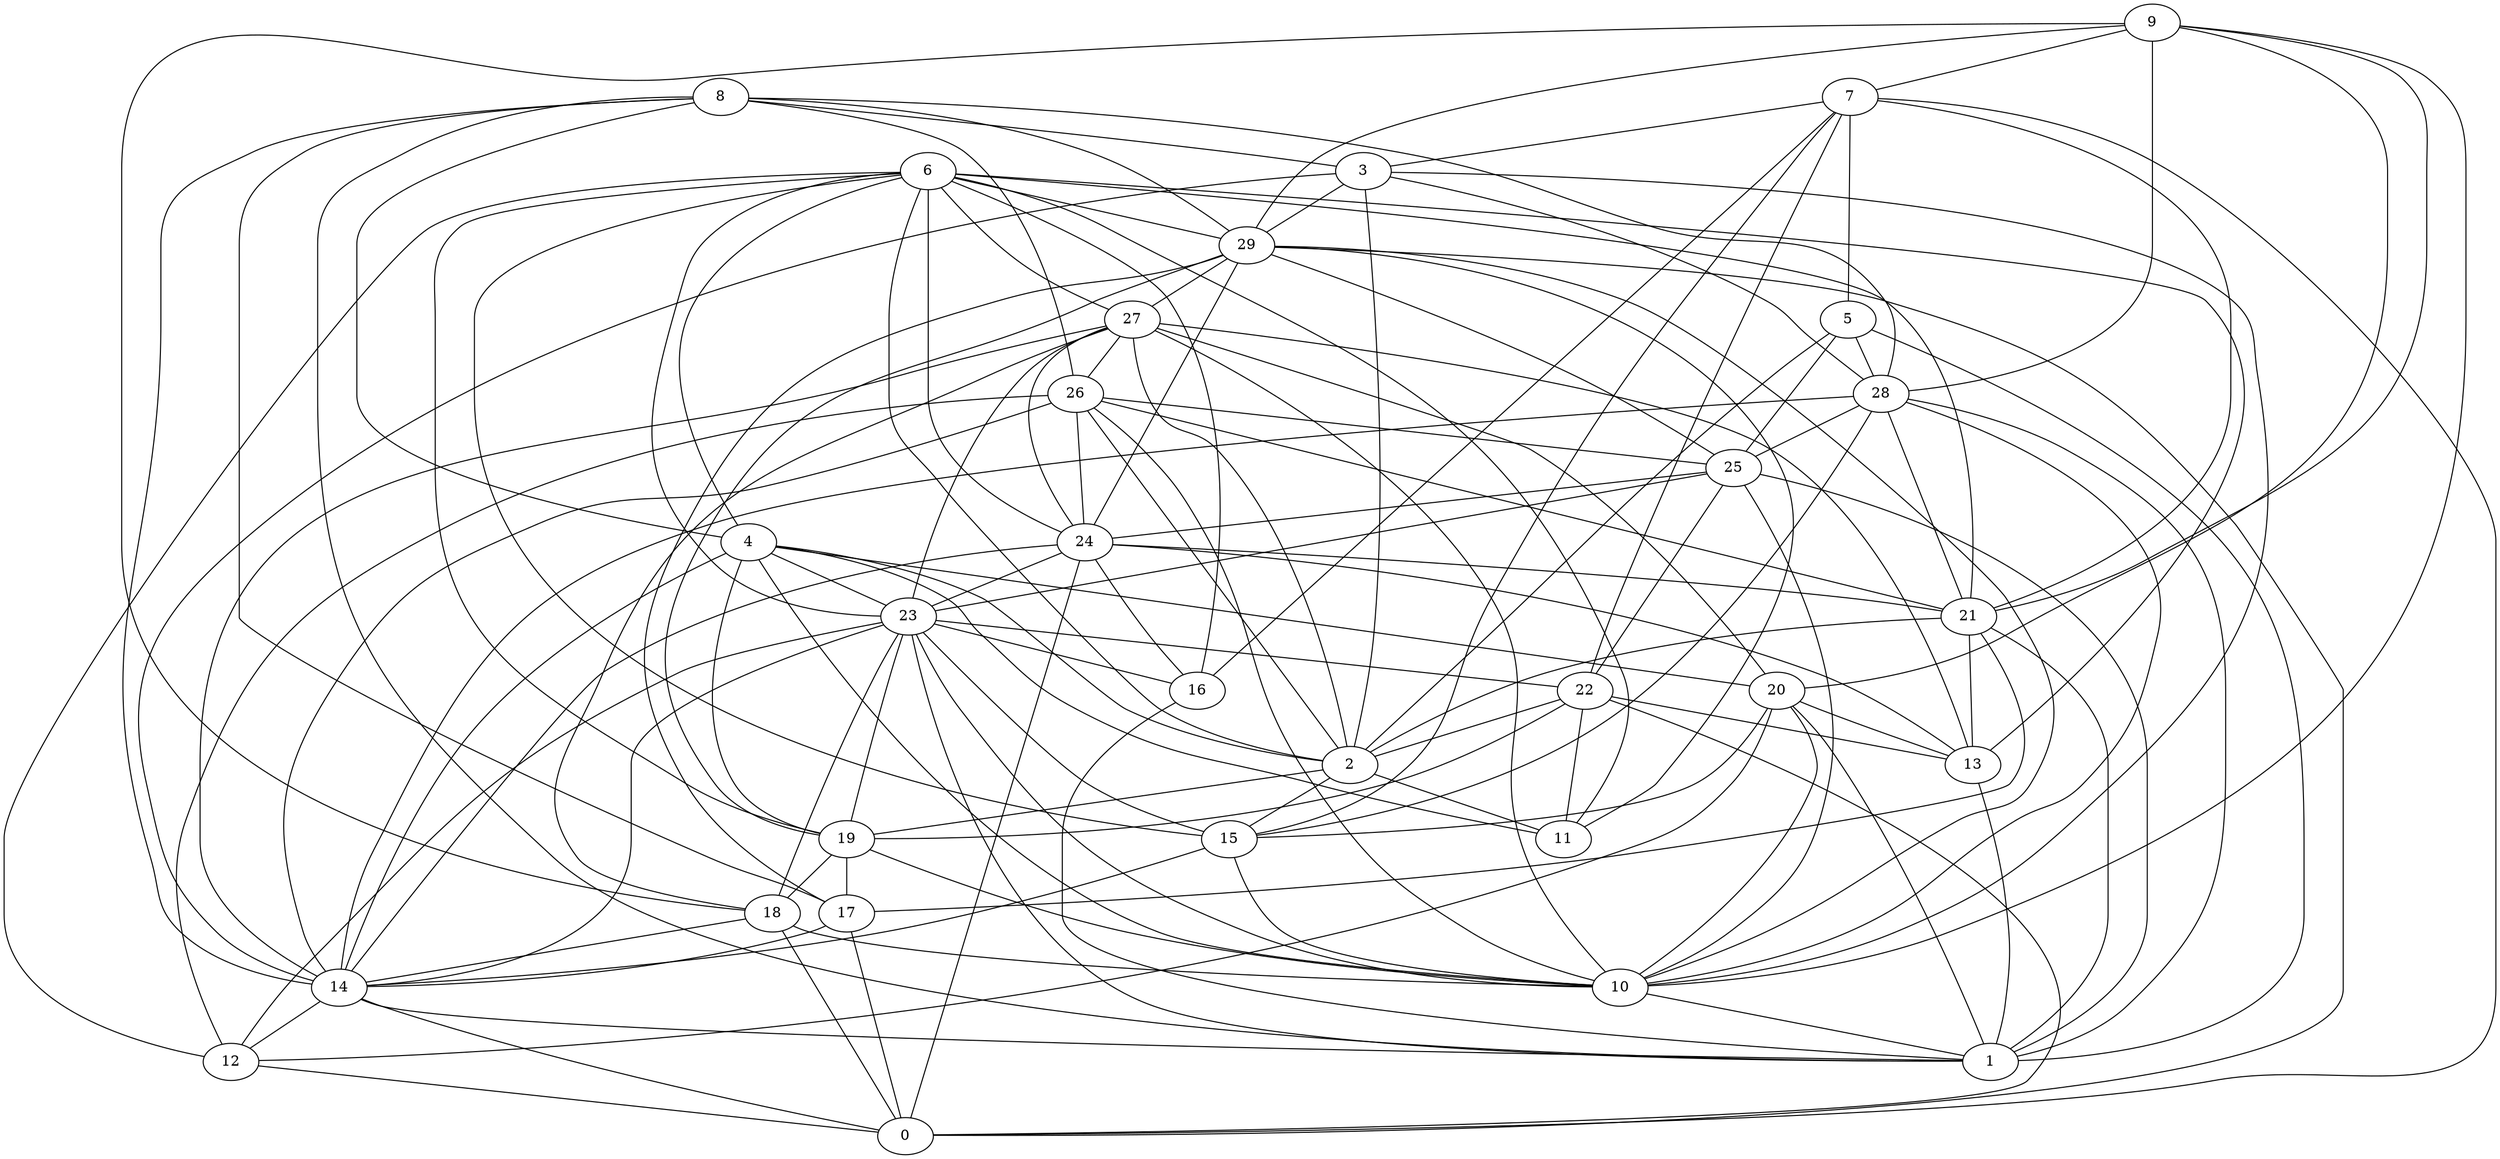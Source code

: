 digraph GG_graph {

subgraph G_graph {
edge [color = black]
"27" -> "2" [dir = none]
"27" -> "10" [dir = none]
"27" -> "14" [dir = none]
"27" -> "18" [dir = none]
"27" -> "13" [dir = none]
"9" -> "7" [dir = none]
"9" -> "21" [dir = none]
"9" -> "29" [dir = none]
"9" -> "28" [dir = none]
"22" -> "0" [dir = none]
"22" -> "2" [dir = none]
"29" -> "24" [dir = none]
"29" -> "11" [dir = none]
"29" -> "19" [dir = none]
"29" -> "10" [dir = none]
"29" -> "0" [dir = none]
"29" -> "25" [dir = none]
"29" -> "27" [dir = none]
"29" -> "17" [dir = none]
"20" -> "1" [dir = none]
"20" -> "13" [dir = none]
"20" -> "15" [dir = none]
"24" -> "16" [dir = none]
"24" -> "23" [dir = none]
"24" -> "0" [dir = none]
"24" -> "13" [dir = none]
"17" -> "14" [dir = none]
"17" -> "0" [dir = none]
"28" -> "1" [dir = none]
"28" -> "25" [dir = none]
"28" -> "15" [dir = none]
"28" -> "10" [dir = none]
"28" -> "21" [dir = none]
"10" -> "1" [dir = none]
"7" -> "21" [dir = none]
"7" -> "15" [dir = none]
"7" -> "16" [dir = none]
"7" -> "22" [dir = none]
"5" -> "2" [dir = none]
"5" -> "28" [dir = none]
"5" -> "25" [dir = none]
"8" -> "14" [dir = none]
"8" -> "26" [dir = none]
"8" -> "3" [dir = none]
"8" -> "29" [dir = none]
"8" -> "28" [dir = none]
"8" -> "17" [dir = none]
"8" -> "4" [dir = none]
"18" -> "0" [dir = none]
"18" -> "14" [dir = none]
"21" -> "1" [dir = none]
"21" -> "13" [dir = none]
"21" -> "2" [dir = none]
"21" -> "17" [dir = none]
"23" -> "15" [dir = none]
"23" -> "22" [dir = none]
"23" -> "14" [dir = none]
"23" -> "16" [dir = none]
"23" -> "19" [dir = none]
"25" -> "24" [dir = none]
"25" -> "10" [dir = none]
"25" -> "23" [dir = none]
"25" -> "1" [dir = none]
"14" -> "1" [dir = none]
"14" -> "12" [dir = none]
"14" -> "0" [dir = none]
"26" -> "25" [dir = none]
"26" -> "12" [dir = none]
"26" -> "21" [dir = none]
"26" -> "14" [dir = none]
"4" -> "23" [dir = none]
"4" -> "14" [dir = none]
"4" -> "20" [dir = none]
"4" -> "2" [dir = none]
"4" -> "11" [dir = none]
"6" -> "19" [dir = none]
"6" -> "12" [dir = none]
"6" -> "13" [dir = none]
"6" -> "27" [dir = none]
"6" -> "11" [dir = none]
"6" -> "24" [dir = none]
"6" -> "23" [dir = none]
"6" -> "16" [dir = none]
"6" -> "29" [dir = none]
"6" -> "4" [dir = none]
"3" -> "28" [dir = none]
"3" -> "14" [dir = none]
"23" -> "10" [dir = none]
"7" -> "5" [dir = none]
"27" -> "20" [dir = none]
"3" -> "10" [dir = none]
"6" -> "15" [dir = none]
"26" -> "24" [dir = none]
"20" -> "12" [dir = none]
"28" -> "14" [dir = none]
"23" -> "18" [dir = none]
"15" -> "14" [dir = none]
"27" -> "24" [dir = none]
"15" -> "10" [dir = none]
"4" -> "19" [dir = none]
"7" -> "3" [dir = none]
"26" -> "10" [dir = none]
"23" -> "1" [dir = none]
"27" -> "23" [dir = none]
"19" -> "10" [dir = none]
"2" -> "11" [dir = none]
"6" -> "2" [dir = none]
"4" -> "10" [dir = none]
"20" -> "10" [dir = none]
"22" -> "13" [dir = none]
"8" -> "1" [dir = none]
"19" -> "17" [dir = none]
"7" -> "0" [dir = none]
"26" -> "2" [dir = none]
"6" -> "21" [dir = none]
"3" -> "29" [dir = none]
"24" -> "14" [dir = none]
"12" -> "0" [dir = none]
"9" -> "20" [dir = none]
"2" -> "19" [dir = none]
"24" -> "21" [dir = none]
"2" -> "15" [dir = none]
"9" -> "18" [dir = none]
"16" -> "1" [dir = none]
"25" -> "22" [dir = none]
"22" -> "11" [dir = none]
"18" -> "10" [dir = none]
"23" -> "12" [dir = none]
"22" -> "19" [dir = none]
"19" -> "18" [dir = none]
"27" -> "26" [dir = none]
"5" -> "1" [dir = none]
"9" -> "10" [dir = none]
"13" -> "1" [dir = none]
"3" -> "2" [dir = none]
}

}
